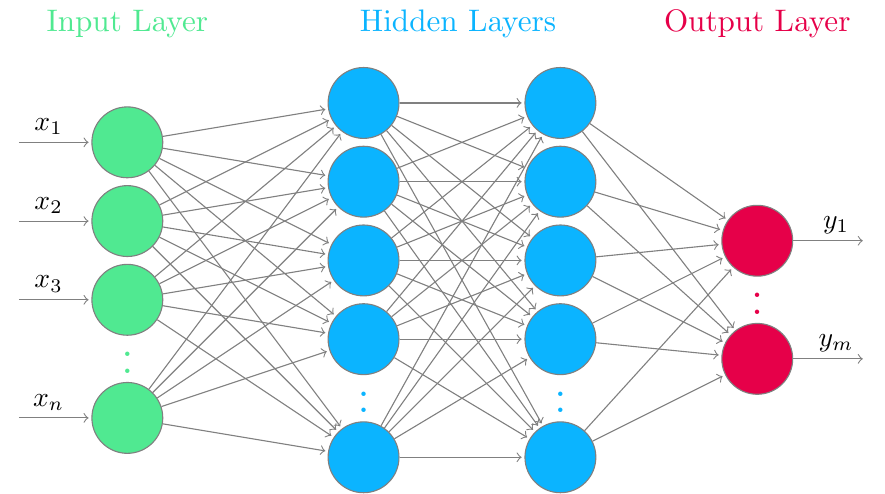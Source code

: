 \documentclass{standalone}
\usepackage{tikz}
\usepackage{xcolor}
\definecolor{C1}{HTML}{e60049}
\definecolor{C2}{HTML}{0bb4ff}
\definecolor{C3}{HTML}{50e991}


\usetikzlibrary{positioning}

\begin{document}

\begin{tikzpicture}[shorten >=1pt,->,draw=black!50, node distance=1.5cm]
    % Input Layer
    \node[draw,circle,fill=C3,minimum size=0.9cm] (I1) at (0,2) {};
    \node[draw,circle,fill=C3,minimum size=0.9cm] (I2) at (0,1) {};
    \node[draw,circle,fill=C3,minimum size=0.9cm] (I3) at (0,0) {};
    \node[scale=1.5,text=C3] (Dots) at (0,-0.75) {$\vdots$};
    \node[draw,circle,fill=C3,minimum size=0.9cm] (In) at (0,-1.5) {};

    % Arrows with x_i labels
    \foreach \i/\y in {1/2, 2/1, 3/0, n/-1.5}
    {
        \node (X\i) at (-1.5,\y) {};
        \draw[->] (X\i) -- (I\i.west);
        \node at (-1,\y+0.2) {$x_{\i}$};
    }

    % Layer H1 at x = 3 (filled with red color)
    \node[draw,circle,fill=C2,minimum size=0.9cm] (H1) at (3,2.5) {};
    \node[draw,circle,fill=C2,minimum size=0.9cm] (H2) at (3,1.5) {};
    \node[draw,circle,fill=C2,minimum size=0.9cm] (H3) at (3,0.5) {};
    \node[draw,circle,fill=C2,minimum size=0.9cm] (H4) at (3,-0.5) {};
    \node[scale=1.5,text=C2] (HDots1) at (3,-1.25) {$\vdots$};
    \node[draw,circle,fill=C2,minimum size=0.9cm] (Hn1) at (3,-2) {};
    
    % Layer H2 at x = 5.5 (filled with red color)
    \node[draw,circle,fill=C2,minimum size=0.9cm] (H1b) at (5.5,2.5) {};
    \node[draw,circle,fill=C2,minimum size=0.9cm] (H2b) at (5.5,1.5) {};
    \node[draw,circle,fill=C2,minimum size=0.9cm] (H3b) at (5.5,0.5) {};
    \node[draw,circle,fill=C2,minimum size=0.9cm] (H4b) at (5.5,-0.5) {};
    \node[scale=1.5,text=C2] (HDots2) at (5.5,-1.25) {$\vdots$};
    \node[draw,circle,fill=C2,minimum size=0.9cm] (Hn2) at (5.5,-2) {};

    % Output Layer at x = 8
    \node[draw,circle,fill=C1,minimum size=0.9cm] (O1) at (8,0.75) {};
    \node[scale=1.5,text=C1] (ODots) at (8,-0) {$\vdots$};
    \node[draw,circle,fill=C1,minimum size=0.9cm] (Om) at (8,-0.75) {};

    % Writing of Layers
    \node[scale=1.125,text=C3] (Input) at (0,3.5){Input Layer};
    \node[scale=1.125,text=C2] (Input) at (4.2,3.5){Hidden Layers};
    \node[scale=1.125,text=C1] (Input) at (8,3.5){Output Layer};


    % Arrows with y_i labels
    \foreach \i/\y in {1/0.75, m/-0.75}
    {
        \node (y\i) at (9.5,\y) {};
        \draw[->] (O\i.east) -- (y\i.west);
        \node at (9,\y+0.2) {$y_{\i}$};
    }

    % Connections: Input to H1
    \foreach \i in {1,2,3,n}
        \foreach \j in {1,2,3,4,n1}
            \draw[->] (I\i) -- (H\j);

    % Connections: H1 to H2
    \foreach \i in {1,2,3,4,n1}
        \foreach \j in {1b,2b,3b,4b,n2}
            \draw[->] (H\i) -- (H\j);

    % Connections: H2 to Output
    \foreach \i in {1b,2b,3b,4b,n2}
        \foreach \j in {O1,Om}
            \draw[->] (H\i) -- (\j);

\end{tikzpicture}

\end{document}

